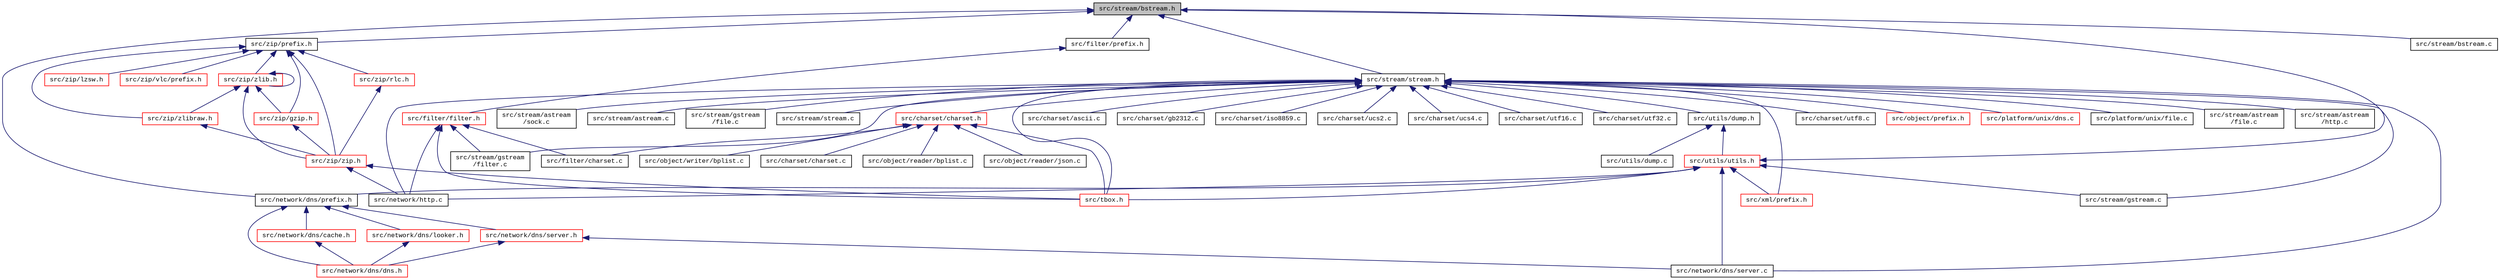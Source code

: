 digraph "src/stream/bstream.h"
{
  edge [fontname="CourierNew",fontsize="10",labelfontname="CourierNew",labelfontsize="10"];
  node [fontname="CourierNew",fontsize="10",shape=record];
  Node1 [label="src/stream/bstream.h",height=0.2,width=0.4,color="black", fillcolor="grey75", style="filled" fontcolor="black"];
  Node1 -> Node2 [dir="back",color="midnightblue",fontsize="10",style="solid",fontname="CourierNew"];
  Node2 [label="src/stream/stream.h",height=0.2,width=0.4,color="black", fillcolor="white", style="filled",URL="$d8/d95/stream_8h.html"];
  Node2 -> Node3 [dir="back",color="midnightblue",fontsize="10",style="solid",fontname="CourierNew"];
  Node3 [label="src/utils/dump.h",height=0.2,width=0.4,color="black", fillcolor="white", style="filled",URL="$d5/de5/dump_8h.html"];
  Node3 -> Node4 [dir="back",color="midnightblue",fontsize="10",style="solid",fontname="CourierNew"];
  Node4 [label="src/utils/utils.h",height=0.2,width=0.4,color="red", fillcolor="white", style="filled",URL="$de/d2f/utils_2utils_8h_source.html"];
  Node4 -> Node1 [dir="back",color="midnightblue",fontsize="10",style="solid",fontname="CourierNew"];
  Node4 -> Node5 [dir="back",color="midnightblue",fontsize="10",style="solid",fontname="CourierNew"];
  Node5 [label="src/network/dns/prefix.h",height=0.2,width=0.4,color="black", fillcolor="white", style="filled",URL="$d8/dba/network_2dns_2prefix_8h_source.html"];
  Node5 -> Node6 [dir="back",color="midnightblue",fontsize="10",style="solid",fontname="CourierNew"];
  Node6 [label="src/network/dns/dns.h",height=0.2,width=0.4,color="red", fillcolor="white", style="filled",URL="$d6/d59/network_2dns_2dns_8h_source.html"];
  Node5 -> Node7 [dir="back",color="midnightblue",fontsize="10",style="solid",fontname="CourierNew"];
  Node7 [label="src/network/dns/cache.h",height=0.2,width=0.4,color="red", fillcolor="white", style="filled",URL="$d3/d26/cache_8h.html"];
  Node7 -> Node6 [dir="back",color="midnightblue",fontsize="10",style="solid",fontname="CourierNew"];
  Node5 -> Node8 [dir="back",color="midnightblue",fontsize="10",style="solid",fontname="CourierNew"];
  Node8 [label="src/network/dns/server.h",height=0.2,width=0.4,color="red", fillcolor="white", style="filled",URL="$d8/dc3/server_8h.html"];
  Node8 -> Node6 [dir="back",color="midnightblue",fontsize="10",style="solid",fontname="CourierNew"];
  Node8 -> Node9 [dir="back",color="midnightblue",fontsize="10",style="solid",fontname="CourierNew"];
  Node9 [label="src/network/dns/server.c",height=0.2,width=0.4,color="black", fillcolor="white", style="filled",URL="$d1/d20/server_8c.html"];
  Node5 -> Node10 [dir="back",color="midnightblue",fontsize="10",style="solid",fontname="CourierNew"];
  Node10 [label="src/network/dns/looker.h",height=0.2,width=0.4,color="red", fillcolor="white", style="filled",URL="$db/d36/looker_8h.html"];
  Node10 -> Node6 [dir="back",color="midnightblue",fontsize="10",style="solid",fontname="CourierNew"];
  Node4 -> Node11 [dir="back",color="midnightblue",fontsize="10",style="solid",fontname="CourierNew"];
  Node11 [label="src/xml/prefix.h",height=0.2,width=0.4,color="red", fillcolor="white", style="filled",URL="$d1/d9b/xml_2prefix_8h_source.html"];
  Node4 -> Node9 [dir="back",color="midnightblue",fontsize="10",style="solid",fontname="CourierNew"];
  Node4 -> Node12 [dir="back",color="midnightblue",fontsize="10",style="solid",fontname="CourierNew"];
  Node12 [label="src/network/http.c",height=0.2,width=0.4,color="black", fillcolor="white", style="filled",URL="$d1/daa/network_2http_8c_source.html"];
  Node4 -> Node13 [dir="back",color="midnightblue",fontsize="10",style="solid",fontname="CourierNew"];
  Node13 [label="src/stream/gstream.c",height=0.2,width=0.4,color="black", fillcolor="white", style="filled",URL="$d7/de5/gstream_8c.html"];
  Node4 -> Node14 [dir="back",color="midnightblue",fontsize="10",style="solid",fontname="CourierNew"];
  Node14 [label="src/tbox.h",height=0.2,width=0.4,color="red", fillcolor="white", style="filled",URL="$da/dec/tbox_8h.html"];
  Node3 -> Node15 [dir="back",color="midnightblue",fontsize="10",style="solid",fontname="CourierNew"];
  Node15 [label="src/utils/dump.c",height=0.2,width=0.4,color="black", fillcolor="white", style="filled",URL="$df/d75/dump_8c.html"];
  Node2 -> Node16 [dir="back",color="midnightblue",fontsize="10",style="solid",fontname="CourierNew"];
  Node16 [label="src/charset/ascii.c",height=0.2,width=0.4,color="black", fillcolor="white", style="filled",URL="$df/dfa/ascii_8c.html"];
  Node2 -> Node17 [dir="back",color="midnightblue",fontsize="10",style="solid",fontname="CourierNew"];
  Node17 [label="src/charset/charset.h",height=0.2,width=0.4,color="red", fillcolor="white", style="filled",URL="$d5/dae/charset_8h.html"];
  Node17 -> Node18 [dir="back",color="midnightblue",fontsize="10",style="solid",fontname="CourierNew"];
  Node18 [label="src/charset/charset.c",height=0.2,width=0.4,color="black", fillcolor="white", style="filled",URL="$db/d0c/charset_2charset_8c_source.html"];
  Node17 -> Node19 [dir="back",color="midnightblue",fontsize="10",style="solid",fontname="CourierNew"];
  Node19 [label="src/filter/charset.c",height=0.2,width=0.4,color="black", fillcolor="white", style="filled",URL="$dc/d3f/filter_2charset_8c_source.html"];
  Node17 -> Node20 [dir="back",color="midnightblue",fontsize="10",style="solid",fontname="CourierNew"];
  Node20 [label="src/object/reader/bplist.c",height=0.2,width=0.4,color="black", fillcolor="white", style="filled",URL="$de/de8/reader_2bplist_8c_source.html"];
  Node17 -> Node21 [dir="back",color="midnightblue",fontsize="10",style="solid",fontname="CourierNew"];
  Node21 [label="src/object/reader/json.c",height=0.2,width=0.4,color="black", fillcolor="white", style="filled",URL="$dc/d4c/reader_2json_8c_source.html"];
  Node17 -> Node22 [dir="back",color="midnightblue",fontsize="10",style="solid",fontname="CourierNew"];
  Node22 [label="src/object/writer/bplist.c",height=0.2,width=0.4,color="black", fillcolor="white", style="filled",URL="$d2/d54/writer_2bplist_8c_source.html"];
  Node17 -> Node14 [dir="back",color="midnightblue",fontsize="10",style="solid",fontname="CourierNew"];
  Node2 -> Node23 [dir="back",color="midnightblue",fontsize="10",style="solid",fontname="CourierNew"];
  Node23 [label="src/charset/gb2312.c",height=0.2,width=0.4,color="black", fillcolor="white", style="filled",URL="$d3/d03/gb2312_8c.html"];
  Node2 -> Node24 [dir="back",color="midnightblue",fontsize="10",style="solid",fontname="CourierNew"];
  Node24 [label="src/charset/iso8859.c",height=0.2,width=0.4,color="black", fillcolor="white", style="filled",URL="$d6/de2/iso8859_8c.html"];
  Node2 -> Node25 [dir="back",color="midnightblue",fontsize="10",style="solid",fontname="CourierNew"];
  Node25 [label="src/charset/ucs2.c",height=0.2,width=0.4,color="black", fillcolor="white", style="filled",URL="$d2/d58/ucs2_8c.html"];
  Node2 -> Node26 [dir="back",color="midnightblue",fontsize="10",style="solid",fontname="CourierNew"];
  Node26 [label="src/charset/ucs4.c",height=0.2,width=0.4,color="black", fillcolor="white", style="filled",URL="$dd/d3a/ucs4_8c.html"];
  Node2 -> Node27 [dir="back",color="midnightblue",fontsize="10",style="solid",fontname="CourierNew"];
  Node27 [label="src/charset/utf16.c",height=0.2,width=0.4,color="black", fillcolor="white", style="filled",URL="$dc/d6e/utf16_8c.html"];
  Node2 -> Node28 [dir="back",color="midnightblue",fontsize="10",style="solid",fontname="CourierNew"];
  Node28 [label="src/charset/utf32.c",height=0.2,width=0.4,color="black", fillcolor="white", style="filled",URL="$d7/dcc/utf32_8c.html"];
  Node2 -> Node29 [dir="back",color="midnightblue",fontsize="10",style="solid",fontname="CourierNew"];
  Node29 [label="src/charset/utf8.c",height=0.2,width=0.4,color="black", fillcolor="white", style="filled",URL="$df/d51/utf8_8c.html"];
  Node2 -> Node11 [dir="back",color="midnightblue",fontsize="10",style="solid",fontname="CourierNew"];
  Node2 -> Node30 [dir="back",color="midnightblue",fontsize="10",style="solid",fontname="CourierNew"];
  Node30 [label="src/object/prefix.h",height=0.2,width=0.4,color="red", fillcolor="white", style="filled",URL="$d7/d74/object_2prefix_8h_source.html"];
  Node2 -> Node9 [dir="back",color="midnightblue",fontsize="10",style="solid",fontname="CourierNew"];
  Node2 -> Node12 [dir="back",color="midnightblue",fontsize="10",style="solid",fontname="CourierNew"];
  Node2 -> Node31 [dir="back",color="midnightblue",fontsize="10",style="solid",fontname="CourierNew"];
  Node31 [label="src/platform/unix/dns.c",height=0.2,width=0.4,color="red", fillcolor="white", style="filled",URL="$d1/de4/platform_2unix_2dns_8c_source.html"];
  Node2 -> Node32 [dir="back",color="midnightblue",fontsize="10",style="solid",fontname="CourierNew"];
  Node32 [label="src/platform/unix/file.c",height=0.2,width=0.4,color="black", fillcolor="white", style="filled",URL="$de/d86/platform_2unix_2file_8c_source.html"];
  Node2 -> Node33 [dir="back",color="midnightblue",fontsize="10",style="solid",fontname="CourierNew"];
  Node33 [label="src/stream/astream\l/file.c",height=0.2,width=0.4,color="black", fillcolor="white", style="filled",URL="$dd/dce/stream_2astream_2file_8c_source.html"];
  Node2 -> Node34 [dir="back",color="midnightblue",fontsize="10",style="solid",fontname="CourierNew"];
  Node34 [label="src/stream/astream\l/http.c",height=0.2,width=0.4,color="black", fillcolor="white", style="filled",URL="$d7/de1/stream_2astream_2http_8c_source.html"];
  Node2 -> Node35 [dir="back",color="midnightblue",fontsize="10",style="solid",fontname="CourierNew"];
  Node35 [label="src/stream/astream\l/sock.c",height=0.2,width=0.4,color="black", fillcolor="white", style="filled",URL="$d4/d1e/astream_2sock_8c_source.html"];
  Node2 -> Node36 [dir="back",color="midnightblue",fontsize="10",style="solid",fontname="CourierNew"];
  Node36 [label="src/stream/astream.c",height=0.2,width=0.4,color="black", fillcolor="white", style="filled",URL="$de/d66/astream_8c.html"];
  Node2 -> Node37 [dir="back",color="midnightblue",fontsize="10",style="solid",fontname="CourierNew"];
  Node37 [label="src/stream/gstream\l/file.c",height=0.2,width=0.4,color="black", fillcolor="white", style="filled",URL="$de/d19/stream_2gstream_2file_8c_source.html"];
  Node2 -> Node38 [dir="back",color="midnightblue",fontsize="10",style="solid",fontname="CourierNew"];
  Node38 [label="src/stream/gstream\l/filter.c",height=0.2,width=0.4,color="black", fillcolor="white", style="filled",URL="$db/d7a/stream_2gstream_2filter_8c_source.html"];
  Node2 -> Node13 [dir="back",color="midnightblue",fontsize="10",style="solid",fontname="CourierNew"];
  Node2 -> Node39 [dir="back",color="midnightblue",fontsize="10",style="solid",fontname="CourierNew"];
  Node39 [label="src/stream/stream.c",height=0.2,width=0.4,color="black", fillcolor="white", style="filled",URL="$d8/d4d/stream_8c.html"];
  Node2 -> Node14 [dir="back",color="midnightblue",fontsize="10",style="solid",fontname="CourierNew"];
  Node1 -> Node5 [dir="back",color="midnightblue",fontsize="10",style="solid",fontname="CourierNew"];
  Node1 -> Node40 [dir="back",color="midnightblue",fontsize="10",style="solid",fontname="CourierNew"];
  Node40 [label="src/zip/prefix.h",height=0.2,width=0.4,color="black", fillcolor="white", style="filled",URL="$d0/d9e/zip_2prefix_8h_source.html"];
  Node40 -> Node41 [dir="back",color="midnightblue",fontsize="10",style="solid",fontname="CourierNew"];
  Node41 [label="src/zip/zip.h",height=0.2,width=0.4,color="red", fillcolor="white", style="filled",URL="$da/d3a/zip_8h.html"];
  Node41 -> Node12 [dir="back",color="midnightblue",fontsize="10",style="solid",fontname="CourierNew"];
  Node41 -> Node14 [dir="back",color="midnightblue",fontsize="10",style="solid",fontname="CourierNew"];
  Node40 -> Node42 [dir="back",color="midnightblue",fontsize="10",style="solid",fontname="CourierNew"];
  Node42 [label="src/zip/rlc.h",height=0.2,width=0.4,color="red", fillcolor="white", style="filled",URL="$de/dc1/rlc_8h.html"];
  Node42 -> Node41 [dir="back",color="midnightblue",fontsize="10",style="solid",fontname="CourierNew"];
  Node40 -> Node43 [dir="back",color="midnightblue",fontsize="10",style="solid",fontname="CourierNew"];
  Node43 [label="src/zip/gzip.h",height=0.2,width=0.4,color="red", fillcolor="white", style="filled",URL="$d6/d34/gzip_8h.html"];
  Node43 -> Node41 [dir="back",color="midnightblue",fontsize="10",style="solid",fontname="CourierNew"];
  Node40 -> Node44 [dir="back",color="midnightblue",fontsize="10",style="solid",fontname="CourierNew"];
  Node44 [label="src/zip/zlib.h",height=0.2,width=0.4,color="red", fillcolor="white", style="filled",URL="$d4/dae/zlib_8h.html"];
  Node44 -> Node43 [dir="back",color="midnightblue",fontsize="10",style="solid",fontname="CourierNew"];
  Node44 -> Node41 [dir="back",color="midnightblue",fontsize="10",style="solid",fontname="CourierNew"];
  Node44 -> Node44 [dir="back",color="midnightblue",fontsize="10",style="solid",fontname="CourierNew"];
  Node44 -> Node45 [dir="back",color="midnightblue",fontsize="10",style="solid",fontname="CourierNew"];
  Node45 [label="src/zip/zlibraw.h",height=0.2,width=0.4,color="red", fillcolor="white", style="filled",URL="$d3/dff/zlibraw_8h.html"];
  Node45 -> Node41 [dir="back",color="midnightblue",fontsize="10",style="solid",fontname="CourierNew"];
  Node40 -> Node45 [dir="back",color="midnightblue",fontsize="10",style="solid",fontname="CourierNew"];
  Node40 -> Node46 [dir="back",color="midnightblue",fontsize="10",style="solid",fontname="CourierNew"];
  Node46 [label="src/zip/lzsw.h",height=0.2,width=0.4,color="red", fillcolor="white", style="filled",URL="$d6/dd9/lzsw_8h.html"];
  Node40 -> Node47 [dir="back",color="midnightblue",fontsize="10",style="solid",fontname="CourierNew"];
  Node47 [label="src/zip/vlc/prefix.h",height=0.2,width=0.4,color="red", fillcolor="white", style="filled",URL="$dc/d5c/zip_2vlc_2prefix_8h_source.html"];
  Node1 -> Node48 [dir="back",color="midnightblue",fontsize="10",style="solid",fontname="CourierNew"];
  Node48 [label="src/filter/prefix.h",height=0.2,width=0.4,color="black", fillcolor="white", style="filled",URL="$d6/dcf/filter_2prefix_8h_source.html"];
  Node48 -> Node49 [dir="back",color="midnightblue",fontsize="10",style="solid",fontname="CourierNew"];
  Node49 [label="src/filter/filter.h",height=0.2,width=0.4,color="red", fillcolor="white", style="filled",URL="$dd/de7/filter_8h.html"];
  Node49 -> Node19 [dir="back",color="midnightblue",fontsize="10",style="solid",fontname="CourierNew"];
  Node49 -> Node12 [dir="back",color="midnightblue",fontsize="10",style="solid",fontname="CourierNew"];
  Node49 -> Node38 [dir="back",color="midnightblue",fontsize="10",style="solid",fontname="CourierNew"];
  Node49 -> Node14 [dir="back",color="midnightblue",fontsize="10",style="solid",fontname="CourierNew"];
  Node1 -> Node50 [dir="back",color="midnightblue",fontsize="10",style="solid",fontname="CourierNew"];
  Node50 [label="src/stream/bstream.c",height=0.2,width=0.4,color="black", fillcolor="white", style="filled",URL="$da/d03/bstream_8c.html"];
}
